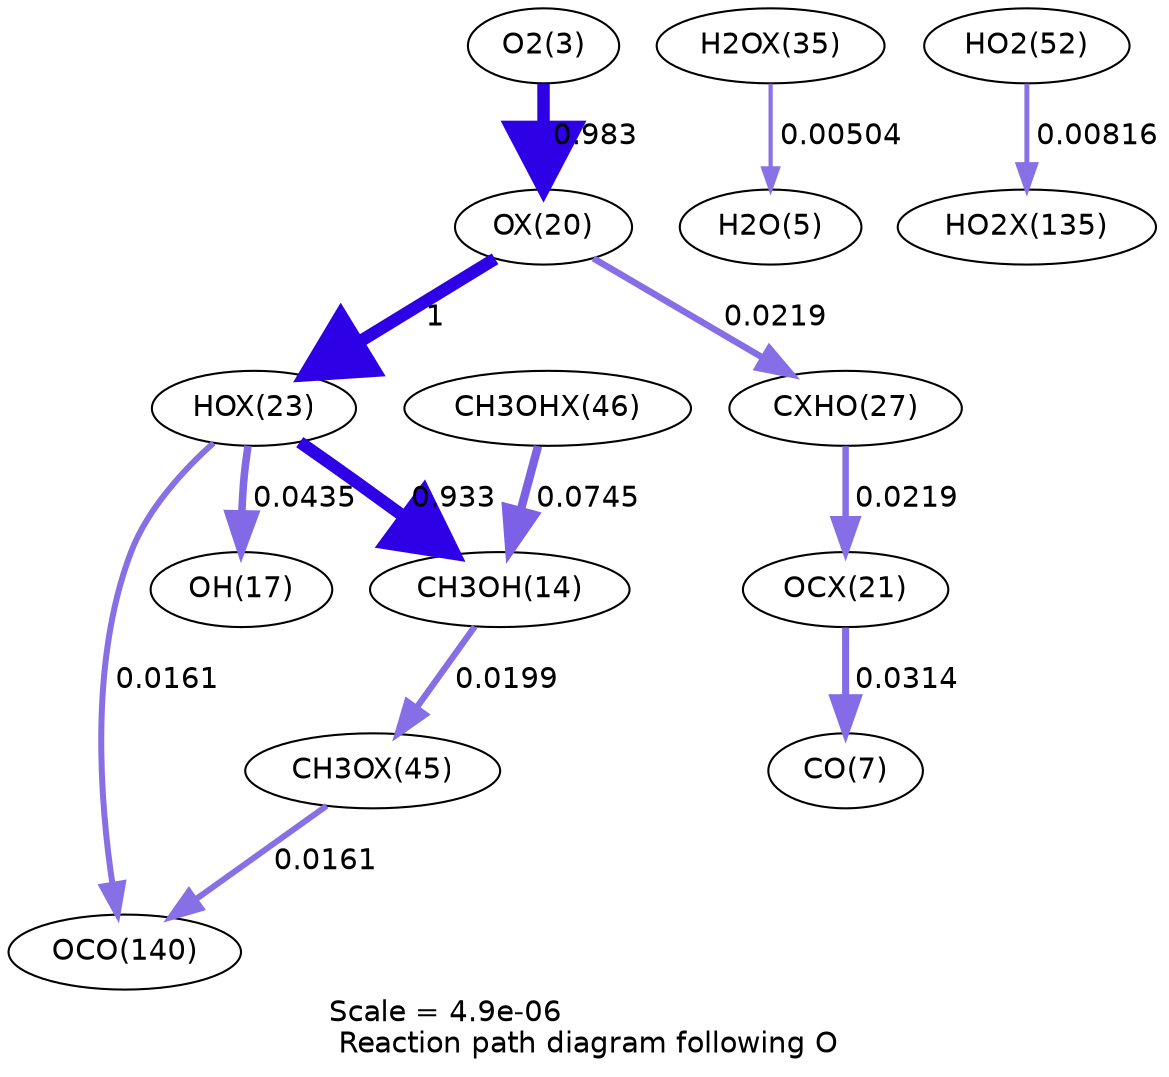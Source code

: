digraph reaction_paths {
center=1;
s5 -> s34[fontname="Helvetica", penwidth=5.99, arrowsize=2.99, color="0.7, 1.48, 0.9"
, label=" 0.983"];
s34 -> s37[fontname="Helvetica", penwidth=6, arrowsize=3, color="0.7, 1.5, 0.9"
, label=" 1"];
s34 -> s40[fontname="Helvetica", penwidth=3.12, arrowsize=1.56, color="0.7, 0.522, 0.9"
, label=" 0.0219"];
s37 -> s16[fontname="Helvetica", penwidth=5.95, arrowsize=2.97, color="0.7, 1.43, 0.9"
, label=" 0.933"];
s37 -> s19[fontname="Helvetica", penwidth=3.63, arrowsize=1.82, color="0.7, 0.543, 0.9"
, label=" 0.0435"];
s37 -> s25[fontname="Helvetica", penwidth=2.88, arrowsize=1.44, color="0.7, 0.516, 0.9"
, label=" 0.0161"];
s50 -> s16[fontname="Helvetica", penwidth=4.04, arrowsize=2.02, color="0.7, 0.575, 0.9"
, label=" 0.0745"];
s16 -> s49[fontname="Helvetica", penwidth=3.04, arrowsize=1.52, color="0.7, 0.52, 0.9"
, label=" 0.0199"];
s43 -> s7[fontname="Helvetica", penwidth=2.01, arrowsize=1, color="0.7, 0.505, 0.9"
, label=" 0.00504"];
s49 -> s25[fontname="Helvetica", penwidth=2.88, arrowsize=1.44, color="0.7, 0.516, 0.9"
, label=" 0.0161"];
s21 -> s53[fontname="Helvetica", penwidth=2.37, arrowsize=1.18, color="0.7, 0.508, 0.9"
, label=" 0.00816"];
s40 -> s35[fontname="Helvetica", penwidth=3.11, arrowsize=1.56, color="0.7, 0.522, 0.9"
, label=" 0.0219"];
s35 -> s9[fontname="Helvetica", penwidth=3.39, arrowsize=1.69, color="0.7, 0.531, 0.9"
, label=" 0.0314"];
s5 [ fontname="Helvetica", label="O2(3)"];
s7 [ fontname="Helvetica", label="H2O(5)"];
s9 [ fontname="Helvetica", label="CO(7)"];
s16 [ fontname="Helvetica", label="CH3OH(14)"];
s19 [ fontname="Helvetica", label="OH(17)"];
s21 [ fontname="Helvetica", label="HO2(52)"];
s25 [ fontname="Helvetica", label="OCO(140)"];
s34 [ fontname="Helvetica", label="OX(20)"];
s35 [ fontname="Helvetica", label="OCX(21)"];
s37 [ fontname="Helvetica", label="HOX(23)"];
s40 [ fontname="Helvetica", label="CXHO(27)"];
s43 [ fontname="Helvetica", label="H2OX(35)"];
s49 [ fontname="Helvetica", label="CH3OX(45)"];
s50 [ fontname="Helvetica", label="CH3OHX(46)"];
s53 [ fontname="Helvetica", label="HO2X(135)"];
 label = "Scale = 4.9e-06\l Reaction path diagram following O";
 fontname = "Helvetica";
}

